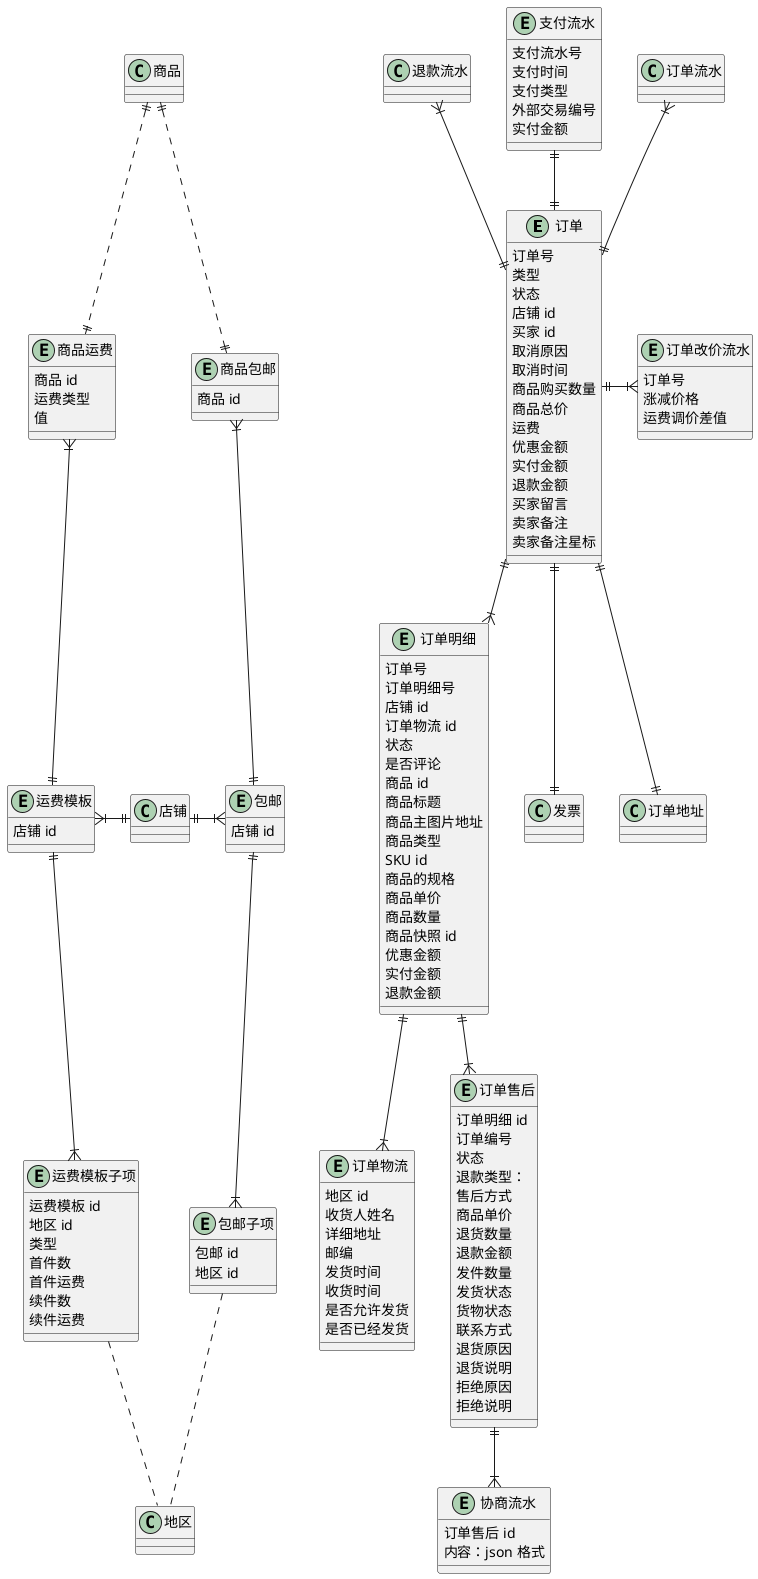 @startuml 订单UML

' ==================== 订单 ====================
entity 订单 {
    订单号
    ' 普通/拼团/代付/送礼/社区团购/海淘/秒杀
    类型
    ' 待付款/待发货/待收货/已完成/已关闭
    状态
    店铺 id
    买家 id
    ' 1-超时未支付
    ' 2-退款关闭
    ' 4-买家取消
    ' 15-已通过货到付款交易
    ' 无法联系上买家
    ' 买家误拍/重拍
    ' 缺货
    ' ......
    取消原因
    取消时间
    ' 子单数量之和
    商品购买数量
    ' 子单求和
    商品总价
    ' 子单运费价格求和
    运费
    ' 优惠券
    优惠金额
    ' 商品总价 + 运费 - 优惠金额 + 涨价或减价
    实付金额
    退款金额
    买家留言
    卖家备注
    卖家备注星标
}
entity 订单明细 {
    订单号
    订单明细号
    店铺 id
    订单物流 id
    ' 待付款/待发货/待收货/已完成/已关闭
    状态
    是否评论
    商品 id
    商品标题
    商品主图片地址
    商品类型
    SKU id
    商品的规格
    商品单价
    商品数量
    商品快照 id
    优惠金额
    实付金额
    退款金额
}
entity 订单物流 {
    地区 id
    收货人姓名
    详细地址
    邮编
    发货时间
    收货时间
    是否允许发货
    是否已经发货
}
entity 订单改价流水 {
    订单号
    涨减价格
    运费调价差值
}
entity 支付流水 {
    支付流水号
    支付时间
    '   1-WEIXIN (微信自有支付)
    '   2-WEIXIN_DAIXIAO (微信代销支付)
    '   3-ALIPAY (支付宝支付)
    '   4-BANKCARDPAY (银行卡支付)
    '   5-PEERPAY (代付)
    '   6-CODPAY (货到付款)
    '   7-BAIDUPAY (百度钱包支付)
    '   8-PRESENTTAKE (直接领取赠品)
    '   9-COUPONPAY（优惠券/码全额抵扣)
    '   10-BULKPURCHASE（来自分销商的采购)
    '   11-MERGEDPAY (合并付货款)
    '   12-ECARD（有赞E卡支付)
    '   13-PREPAIDCARD (储值卡支付)
    '   14-MARKPAY （标记支付）
    '   15-OFCASH (现金支付)
    支付类型
    ' 如果支付方式是微信支付，就是财付通的交易单号
    外部交易编号
    实付金额
}

订单 ||--|{ 订单明细
订单 ||-u-|{ 订单流水
订单 ||--|| 发票
订单 ||--|| 订单地址
订单明细 ||--|{ 订单物流
订单 ||-|{ 订单改价流水
订单 ||-u-|| 支付流水
订单 ||-u-|{ 退款流水


' ==================== 订单售后 ====================
entity 订单售后 {
    订单明细 id
    订单编号
    ' 待卖家审核
    ' 待买家发货
    ' 待卖家收货
    ' 待买家收货
    ' 售后成功
    ' 卖家拒绝售后
    ' 卖家拒绝收货
    ' 售后关闭
    状态
    ' 售中退款/售后退款
    退款类型：
    ' 未介入/介入中/介入结束
    ' 客服介入状态
    ' 仅退款/退货退款/换货
    售后方式
    商品单价
    退货数量
    退款金额
    发件数量
    ' 未发货/已发货
    发货状态
    ' /已收到货
    货物状态
    联系方式
    退货原因
    退货说明
    拒绝原因
    拒绝说明
}
entity 协商流水 {
    订单售后 id
    内容：json 格式
}

订单明细 ||--|{ 订单售后
订单售后 ||--|{ 协商流水


' ==================== 运费模版 ====================
entity 运费模板 {
    店铺 id
}
entity 运费模板子项 {
    运费模板 id
    地区 id
    ' 按件/按重量
    类型
    首件数
    首件运费
    续件数
    续件运费
}
entity 商品运费 {
    商品 id
    运费类型
    ' 运费/运费模版id
    值
}

运费模板 ||-u-|{ 商品运费
商品运费 ||.u.|| 商品
运费模板 }|-r-|| 店铺
运费模板 ||--|{ 运费模板子项
运费模板子项 .. 地区


' ==================== 包邮模板 ====================
entity 商品包邮 {
    商品 id
}
entity 包邮 {
    店铺 id
}
entity 包邮子项 {
    包邮 id
    地区 id
}

包邮 ||-u-|{ 商品包邮
商品包邮 ||.u.|| 商品
包邮 }|-l-|| 店铺
包邮 ||--|{ 包邮子项
包邮子项 .. 地区

@enduml
